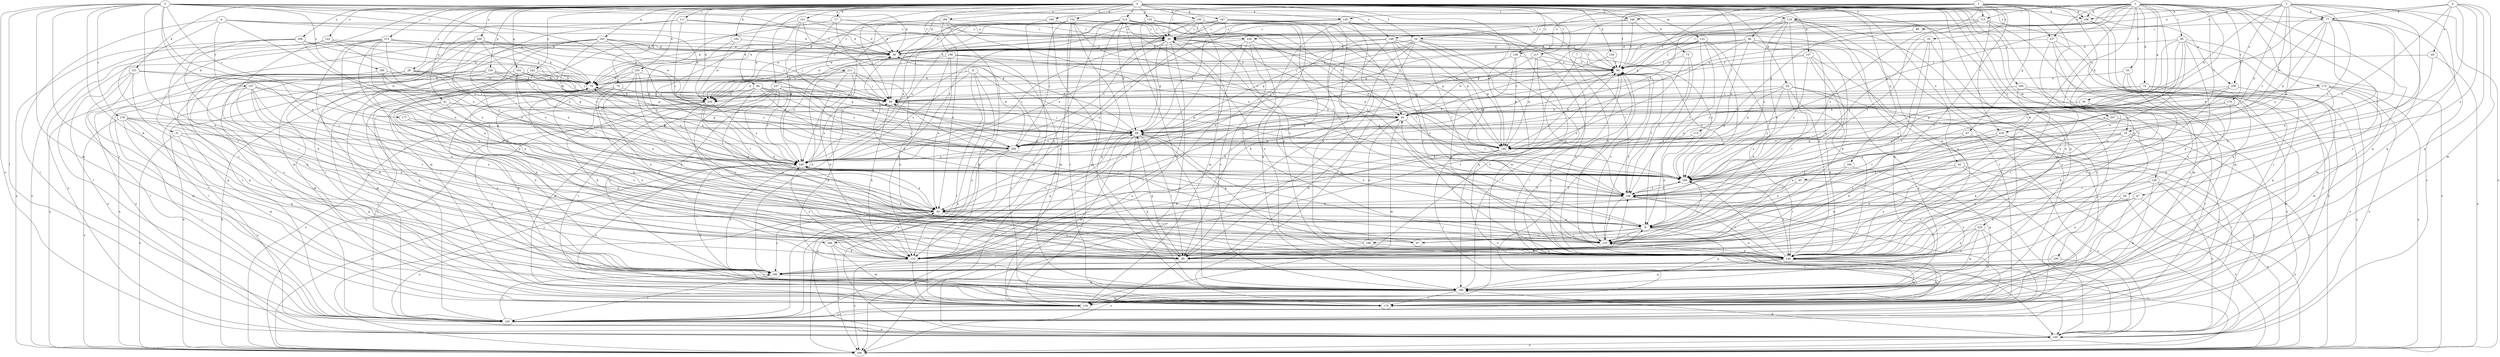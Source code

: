 strict digraph  {
0;
1;
2;
3;
4;
5;
6;
7;
8;
9;
17;
19;
20;
28;
29;
30;
31;
35;
40;
41;
42;
45;
47;
49;
50;
54;
55;
59;
60;
65;
67;
69;
70;
73;
74;
77;
79;
85;
88;
89;
94;
96;
97;
99;
100;
101;
106;
108;
110;
111;
113;
115;
119;
120;
125;
128;
129;
130;
132;
136;
140;
142;
145;
148;
149;
151;
153;
154;
157;
160;
162;
163;
164;
167;
169;
175;
176;
177;
178;
179;
184;
185;
186;
188;
189;
190;
195;
196;
197;
199;
200;
205;
206;
207;
209;
211;
213;
214;
217;
218;
219;
225;
230;
235;
237;
238;
239;
240;
242;
246;
249;
257;
259;
0 -> 17  [label=b];
0 -> 28  [label=c];
0 -> 31  [label=d];
0 -> 35  [label=d];
0 -> 41  [label=e];
0 -> 42  [label=e];
0 -> 54  [label=f];
0 -> 70  [label=h];
0 -> 73  [label=h];
0 -> 94  [label=j];
0 -> 100  [label=k];
0 -> 101  [label=k];
0 -> 106  [label=k];
0 -> 108  [label=k];
0 -> 111  [label=l];
0 -> 113  [label=l];
0 -> 115  [label=l];
0 -> 125  [label=m];
0 -> 128  [label=m];
0 -> 129  [label=m];
0 -> 130  [label=n];
0 -> 132  [label=n];
0 -> 136  [label=n];
0 -> 142  [label=o];
0 -> 145  [label=o];
0 -> 151  [label=p];
0 -> 153  [label=p];
0 -> 154  [label=p];
0 -> 157  [label=p];
0 -> 160  [label=p];
0 -> 162  [label=q];
0 -> 163  [label=q];
0 -> 164  [label=q];
0 -> 167  [label=q];
0 -> 169  [label=q];
0 -> 184  [label=s];
0 -> 190  [label=t];
0 -> 195  [label=t];
0 -> 196  [label=t];
0 -> 200  [label=u];
0 -> 205  [label=u];
0 -> 206  [label=u];
0 -> 211  [label=v];
0 -> 213  [label=v];
0 -> 214  [label=v];
0 -> 217  [label=v];
0 -> 218  [label=v];
0 -> 225  [label=w];
0 -> 230  [label=w];
0 -> 235  [label=x];
0 -> 237  [label=x];
0 -> 242  [label=y];
0 -> 246  [label=y];
0 -> 257  [label=z];
1 -> 9  [label=a];
1 -> 54  [label=f];
1 -> 55  [label=f];
1 -> 59  [label=f];
1 -> 60  [label=f];
1 -> 65  [label=g];
1 -> 74  [label=h];
1 -> 85  [label=i];
1 -> 88  [label=i];
1 -> 89  [label=i];
1 -> 108  [label=k];
1 -> 115  [label=l];
1 -> 119  [label=l];
1 -> 160  [label=p];
1 -> 169  [label=q];
1 -> 175  [label=r];
1 -> 176  [label=r];
1 -> 207  [label=u];
1 -> 218  [label=v];
1 -> 246  [label=y];
1 -> 249  [label=y];
1 -> 257  [label=z];
2 -> 19  [label=b];
2 -> 29  [label=c];
2 -> 30  [label=c];
2 -> 40  [label=d];
2 -> 60  [label=f];
2 -> 67  [label=g];
2 -> 69  [label=g];
2 -> 77  [label=h];
2 -> 96  [label=j];
2 -> 108  [label=k];
2 -> 136  [label=n];
2 -> 140  [label=n];
2 -> 145  [label=o];
2 -> 160  [label=p];
2 -> 219  [label=v];
2 -> 238  [label=x];
2 -> 259  [label=z];
3 -> 19  [label=b];
3 -> 20  [label=b];
3 -> 45  [label=e];
3 -> 77  [label=h];
3 -> 97  [label=j];
3 -> 108  [label=k];
3 -> 148  [label=o];
3 -> 160  [label=p];
3 -> 169  [label=q];
3 -> 209  [label=u];
3 -> 238  [label=x];
3 -> 239  [label=x];
3 -> 249  [label=y];
4 -> 20  [label=b];
4 -> 47  [label=e];
4 -> 49  [label=e];
4 -> 77  [label=h];
4 -> 97  [label=j];
4 -> 129  [label=m];
4 -> 169  [label=q];
4 -> 249  [label=y];
5 -> 20  [label=b];
5 -> 40  [label=d];
5 -> 50  [label=e];
5 -> 60  [label=f];
5 -> 79  [label=h];
5 -> 97  [label=j];
5 -> 110  [label=k];
5 -> 119  [label=l];
5 -> 120  [label=l];
5 -> 129  [label=m];
5 -> 148  [label=o];
5 -> 149  [label=o];
5 -> 177  [label=r];
5 -> 178  [label=r];
5 -> 179  [label=r];
5 -> 185  [label=s];
5 -> 186  [label=s];
6 -> 40  [label=d];
6 -> 50  [label=e];
6 -> 89  [label=i];
6 -> 120  [label=l];
6 -> 197  [label=t];
6 -> 230  [label=w];
6 -> 239  [label=x];
7 -> 60  [label=f];
7 -> 199  [label=t];
7 -> 249  [label=y];
8 -> 79  [label=h];
8 -> 110  [label=k];
8 -> 120  [label=l];
8 -> 149  [label=o];
8 -> 179  [label=r];
8 -> 240  [label=x];
9 -> 30  [label=c];
9 -> 97  [label=j];
9 -> 140  [label=n];
9 -> 169  [label=q];
9 -> 186  [label=s];
9 -> 188  [label=s];
9 -> 219  [label=v];
17 -> 30  [label=c];
17 -> 40  [label=d];
17 -> 99  [label=j];
17 -> 129  [label=m];
17 -> 240  [label=x];
19 -> 110  [label=k];
19 -> 149  [label=o];
19 -> 179  [label=r];
19 -> 199  [label=t];
19 -> 219  [label=v];
19 -> 259  [label=z];
20 -> 69  [label=g];
20 -> 129  [label=m];
20 -> 249  [label=y];
28 -> 79  [label=h];
28 -> 99  [label=j];
28 -> 149  [label=o];
28 -> 189  [label=s];
28 -> 209  [label=u];
28 -> 259  [label=z];
29 -> 40  [label=d];
29 -> 140  [label=n];
29 -> 199  [label=t];
29 -> 219  [label=v];
29 -> 249  [label=y];
30 -> 40  [label=d];
30 -> 69  [label=g];
30 -> 149  [label=o];
30 -> 160  [label=p];
30 -> 209  [label=u];
30 -> 219  [label=v];
30 -> 230  [label=w];
30 -> 240  [label=x];
31 -> 149  [label=o];
31 -> 169  [label=q];
31 -> 209  [label=u];
31 -> 259  [label=z];
35 -> 9  [label=a];
35 -> 69  [label=g];
35 -> 99  [label=j];
35 -> 140  [label=n];
35 -> 160  [label=p];
35 -> 169  [label=q];
35 -> 209  [label=u];
35 -> 249  [label=y];
40 -> 60  [label=f];
40 -> 240  [label=x];
41 -> 20  [label=b];
41 -> 69  [label=g];
41 -> 120  [label=l];
41 -> 140  [label=n];
41 -> 189  [label=s];
42 -> 110  [label=k];
42 -> 140  [label=n];
42 -> 149  [label=o];
42 -> 179  [label=r];
42 -> 249  [label=y];
45 -> 50  [label=e];
45 -> 189  [label=s];
45 -> 199  [label=t];
47 -> 50  [label=e];
47 -> 89  [label=i];
47 -> 179  [label=r];
47 -> 209  [label=u];
47 -> 219  [label=v];
49 -> 9  [label=a];
49 -> 60  [label=f];
49 -> 209  [label=u];
50 -> 9  [label=a];
50 -> 89  [label=i];
50 -> 149  [label=o];
50 -> 189  [label=s];
54 -> 40  [label=d];
54 -> 50  [label=e];
54 -> 60  [label=f];
54 -> 69  [label=g];
54 -> 99  [label=j];
54 -> 110  [label=k];
54 -> 120  [label=l];
54 -> 169  [label=q];
54 -> 179  [label=r];
54 -> 199  [label=t];
55 -> 79  [label=h];
55 -> 169  [label=q];
55 -> 179  [label=r];
55 -> 189  [label=s];
59 -> 50  [label=e];
59 -> 140  [label=n];
59 -> 209  [label=u];
60 -> 79  [label=h];
60 -> 160  [label=p];
60 -> 219  [label=v];
65 -> 20  [label=b];
65 -> 110  [label=k];
67 -> 110  [label=k];
67 -> 120  [label=l];
67 -> 160  [label=p];
69 -> 40  [label=d];
69 -> 89  [label=i];
69 -> 99  [label=j];
69 -> 129  [label=m];
69 -> 160  [label=p];
69 -> 169  [label=q];
69 -> 219  [label=v];
69 -> 240  [label=x];
69 -> 259  [label=z];
70 -> 50  [label=e];
70 -> 69  [label=g];
70 -> 140  [label=n];
70 -> 169  [label=q];
70 -> 230  [label=w];
73 -> 9  [label=a];
73 -> 50  [label=e];
73 -> 60  [label=f];
73 -> 199  [label=t];
74 -> 89  [label=i];
74 -> 99  [label=j];
74 -> 120  [label=l];
74 -> 209  [label=u];
77 -> 9  [label=a];
77 -> 30  [label=c];
77 -> 149  [label=o];
77 -> 160  [label=p];
77 -> 189  [label=s];
77 -> 199  [label=t];
77 -> 249  [label=y];
77 -> 259  [label=z];
79 -> 99  [label=j];
79 -> 120  [label=l];
79 -> 209  [label=u];
79 -> 240  [label=x];
79 -> 259  [label=z];
85 -> 40  [label=d];
85 -> 50  [label=e];
85 -> 129  [label=m];
85 -> 140  [label=n];
85 -> 199  [label=t];
85 -> 209  [label=u];
85 -> 249  [label=y];
85 -> 259  [label=z];
88 -> 230  [label=w];
89 -> 20  [label=b];
89 -> 60  [label=f];
89 -> 69  [label=g];
89 -> 199  [label=t];
89 -> 209  [label=u];
94 -> 20  [label=b];
94 -> 89  [label=i];
94 -> 99  [label=j];
94 -> 140  [label=n];
94 -> 230  [label=w];
94 -> 249  [label=y];
94 -> 259  [label=z];
96 -> 9  [label=a];
96 -> 40  [label=d];
96 -> 79  [label=h];
96 -> 110  [label=k];
96 -> 140  [label=n];
96 -> 160  [label=p];
96 -> 259  [label=z];
97 -> 40  [label=d];
97 -> 79  [label=h];
99 -> 20  [label=b];
99 -> 60  [label=f];
99 -> 79  [label=h];
99 -> 110  [label=k];
99 -> 240  [label=x];
99 -> 249  [label=y];
100 -> 40  [label=d];
100 -> 230  [label=w];
100 -> 249  [label=y];
101 -> 79  [label=h];
101 -> 120  [label=l];
101 -> 149  [label=o];
101 -> 169  [label=q];
101 -> 179  [label=r];
101 -> 230  [label=w];
106 -> 20  [label=b];
106 -> 60  [label=f];
108 -> 60  [label=f];
108 -> 169  [label=q];
108 -> 179  [label=r];
110 -> 60  [label=f];
110 -> 69  [label=g];
110 -> 79  [label=h];
110 -> 129  [label=m];
110 -> 209  [label=u];
110 -> 240  [label=x];
111 -> 30  [label=c];
111 -> 40  [label=d];
111 -> 50  [label=e];
111 -> 129  [label=m];
111 -> 259  [label=z];
113 -> 9  [label=a];
113 -> 160  [label=p];
115 -> 30  [label=c];
115 -> 60  [label=f];
115 -> 129  [label=m];
115 -> 140  [label=n];
115 -> 179  [label=r];
115 -> 199  [label=t];
115 -> 249  [label=y];
119 -> 30  [label=c];
119 -> 50  [label=e];
119 -> 69  [label=g];
119 -> 79  [label=h];
119 -> 120  [label=l];
119 -> 140  [label=n];
119 -> 149  [label=o];
119 -> 169  [label=q];
119 -> 179  [label=r];
119 -> 249  [label=y];
120 -> 149  [label=o];
120 -> 189  [label=s];
125 -> 9  [label=a];
125 -> 40  [label=d];
125 -> 60  [label=f];
125 -> 99  [label=j];
125 -> 140  [label=n];
125 -> 199  [label=t];
125 -> 249  [label=y];
128 -> 129  [label=m];
128 -> 140  [label=n];
128 -> 149  [label=o];
128 -> 199  [label=t];
128 -> 209  [label=u];
129 -> 60  [label=f];
129 -> 120  [label=l];
129 -> 140  [label=n];
130 -> 20  [label=b];
130 -> 30  [label=c];
130 -> 50  [label=e];
130 -> 79  [label=h];
130 -> 129  [label=m];
130 -> 140  [label=n];
130 -> 240  [label=x];
132 -> 30  [label=c];
132 -> 60  [label=f];
132 -> 99  [label=j];
132 -> 129  [label=m];
132 -> 160  [label=p];
132 -> 169  [label=q];
132 -> 179  [label=r];
132 -> 199  [label=t];
132 -> 230  [label=w];
132 -> 240  [label=x];
132 -> 259  [label=z];
136 -> 60  [label=f];
136 -> 110  [label=k];
136 -> 140  [label=n];
136 -> 160  [label=p];
140 -> 20  [label=b];
140 -> 79  [label=h];
140 -> 129  [label=m];
140 -> 169  [label=q];
140 -> 189  [label=s];
140 -> 199  [label=t];
140 -> 249  [label=y];
142 -> 40  [label=d];
142 -> 79  [label=h];
142 -> 110  [label=k];
142 -> 209  [label=u];
142 -> 259  [label=z];
145 -> 30  [label=c];
145 -> 89  [label=i];
145 -> 129  [label=m];
145 -> 140  [label=n];
145 -> 149  [label=o];
145 -> 230  [label=w];
145 -> 240  [label=x];
145 -> 259  [label=z];
148 -> 40  [label=d];
148 -> 50  [label=e];
148 -> 89  [label=i];
148 -> 160  [label=p];
148 -> 199  [label=t];
148 -> 219  [label=v];
148 -> 249  [label=y];
149 -> 169  [label=q];
149 -> 199  [label=t];
149 -> 209  [label=u];
151 -> 30  [label=c];
151 -> 40  [label=d];
151 -> 69  [label=g];
151 -> 110  [label=k];
151 -> 160  [label=p];
151 -> 240  [label=x];
153 -> 20  [label=b];
153 -> 30  [label=c];
153 -> 160  [label=p];
153 -> 209  [label=u];
153 -> 240  [label=x];
154 -> 69  [label=g];
154 -> 79  [label=h];
154 -> 120  [label=l];
154 -> 129  [label=m];
154 -> 209  [label=u];
154 -> 230  [label=w];
154 -> 240  [label=x];
157 -> 60  [label=f];
157 -> 140  [label=n];
157 -> 169  [label=q];
157 -> 219  [label=v];
157 -> 230  [label=w];
157 -> 249  [label=y];
160 -> 30  [label=c];
160 -> 110  [label=k];
160 -> 149  [label=o];
160 -> 179  [label=r];
162 -> 20  [label=b];
162 -> 69  [label=g];
162 -> 79  [label=h];
162 -> 89  [label=i];
162 -> 99  [label=j];
162 -> 189  [label=s];
162 -> 199  [label=t];
162 -> 240  [label=x];
163 -> 40  [label=d];
163 -> 60  [label=f];
163 -> 89  [label=i];
163 -> 99  [label=j];
163 -> 120  [label=l];
163 -> 140  [label=n];
163 -> 179  [label=r];
163 -> 240  [label=x];
163 -> 259  [label=z];
164 -> 89  [label=i];
164 -> 169  [label=q];
164 -> 249  [label=y];
167 -> 9  [label=a];
167 -> 30  [label=c];
167 -> 69  [label=g];
167 -> 79  [label=h];
167 -> 99  [label=j];
167 -> 140  [label=n];
167 -> 169  [label=q];
167 -> 219  [label=v];
167 -> 230  [label=w];
169 -> 30  [label=c];
169 -> 60  [label=f];
169 -> 129  [label=m];
169 -> 179  [label=r];
175 -> 20  [label=b];
175 -> 99  [label=j];
175 -> 129  [label=m];
175 -> 140  [label=n];
175 -> 149  [label=o];
175 -> 209  [label=u];
175 -> 259  [label=z];
176 -> 20  [label=b];
176 -> 69  [label=g];
176 -> 129  [label=m];
176 -> 219  [label=v];
177 -> 69  [label=g];
177 -> 140  [label=n];
177 -> 219  [label=v];
178 -> 9  [label=a];
178 -> 50  [label=e];
178 -> 69  [label=g];
178 -> 120  [label=l];
178 -> 129  [label=m];
178 -> 169  [label=q];
178 -> 209  [label=u];
179 -> 60  [label=f];
179 -> 240  [label=x];
184 -> 30  [label=c];
184 -> 50  [label=e];
184 -> 99  [label=j];
184 -> 149  [label=o];
184 -> 240  [label=x];
184 -> 249  [label=y];
185 -> 79  [label=h];
185 -> 99  [label=j];
185 -> 169  [label=q];
185 -> 240  [label=x];
186 -> 50  [label=e];
186 -> 110  [label=k];
186 -> 129  [label=m];
186 -> 209  [label=u];
188 -> 20  [label=b];
188 -> 69  [label=g];
188 -> 89  [label=i];
188 -> 140  [label=n];
189 -> 9  [label=a];
189 -> 40  [label=d];
189 -> 79  [label=h];
189 -> 120  [label=l];
189 -> 169  [label=q];
190 -> 149  [label=o];
190 -> 189  [label=s];
195 -> 30  [label=c];
195 -> 40  [label=d];
195 -> 89  [label=i];
195 -> 129  [label=m];
196 -> 50  [label=e];
196 -> 60  [label=f];
196 -> 110  [label=k];
196 -> 160  [label=p];
196 -> 169  [label=q];
196 -> 230  [label=w];
197 -> 9  [label=a];
197 -> 50  [label=e];
197 -> 89  [label=i];
197 -> 99  [label=j];
197 -> 110  [label=k];
197 -> 129  [label=m];
197 -> 219  [label=v];
199 -> 50  [label=e];
199 -> 60  [label=f];
199 -> 179  [label=r];
199 -> 219  [label=v];
199 -> 240  [label=x];
199 -> 249  [label=y];
200 -> 40  [label=d];
200 -> 79  [label=h];
200 -> 120  [label=l];
200 -> 169  [label=q];
200 -> 179  [label=r];
200 -> 240  [label=x];
200 -> 249  [label=y];
205 -> 99  [label=j];
205 -> 120  [label=l];
205 -> 140  [label=n];
205 -> 149  [label=o];
206 -> 40  [label=d];
206 -> 79  [label=h];
206 -> 89  [label=i];
206 -> 189  [label=s];
206 -> 209  [label=u];
206 -> 249  [label=y];
207 -> 69  [label=g];
207 -> 89  [label=i];
207 -> 120  [label=l];
209 -> 79  [label=h];
209 -> 99  [label=j];
209 -> 219  [label=v];
209 -> 240  [label=x];
211 -> 79  [label=h];
211 -> 99  [label=j];
211 -> 110  [label=k];
211 -> 140  [label=n];
211 -> 169  [label=q];
211 -> 230  [label=w];
213 -> 9  [label=a];
213 -> 40  [label=d];
213 -> 50  [label=e];
213 -> 79  [label=h];
213 -> 89  [label=i];
213 -> 99  [label=j];
213 -> 120  [label=l];
213 -> 149  [label=o];
213 -> 219  [label=v];
213 -> 230  [label=w];
213 -> 240  [label=x];
214 -> 30  [label=c];
214 -> 60  [label=f];
214 -> 69  [label=g];
214 -> 79  [label=h];
214 -> 110  [label=k];
214 -> 129  [label=m];
214 -> 169  [label=q];
214 -> 199  [label=t];
214 -> 219  [label=v];
214 -> 240  [label=x];
217 -> 20  [label=b];
217 -> 60  [label=f];
217 -> 110  [label=k];
217 -> 140  [label=n];
217 -> 160  [label=p];
218 -> 9  [label=a];
218 -> 149  [label=o];
218 -> 160  [label=p];
218 -> 219  [label=v];
219 -> 60  [label=f];
219 -> 99  [label=j];
219 -> 140  [label=n];
219 -> 240  [label=x];
219 -> 249  [label=y];
225 -> 120  [label=l];
225 -> 129  [label=m];
225 -> 140  [label=n];
225 -> 169  [label=q];
225 -> 189  [label=s];
225 -> 219  [label=v];
230 -> 50  [label=e];
230 -> 110  [label=k];
230 -> 179  [label=r];
230 -> 199  [label=t];
230 -> 209  [label=u];
230 -> 219  [label=v];
230 -> 240  [label=x];
235 -> 50  [label=e];
235 -> 79  [label=h];
235 -> 120  [label=l];
235 -> 140  [label=n];
235 -> 249  [label=y];
235 -> 259  [label=z];
237 -> 9  [label=a];
237 -> 99  [label=j];
237 -> 129  [label=m];
237 -> 160  [label=p];
237 -> 179  [label=r];
237 -> 189  [label=s];
237 -> 209  [label=u];
237 -> 240  [label=x];
237 -> 249  [label=y];
238 -> 99  [label=j];
238 -> 149  [label=o];
238 -> 219  [label=v];
238 -> 249  [label=y];
239 -> 40  [label=d];
239 -> 89  [label=i];
239 -> 120  [label=l];
239 -> 140  [label=n];
239 -> 189  [label=s];
239 -> 199  [label=t];
240 -> 30  [label=c];
240 -> 50  [label=e];
240 -> 79  [label=h];
240 -> 179  [label=r];
240 -> 189  [label=s];
240 -> 249  [label=y];
242 -> 69  [label=g];
242 -> 79  [label=h];
242 -> 129  [label=m];
242 -> 169  [label=q];
242 -> 189  [label=s];
246 -> 30  [label=c];
246 -> 60  [label=f];
246 -> 69  [label=g];
246 -> 140  [label=n];
249 -> 60  [label=f];
249 -> 140  [label=n];
249 -> 199  [label=t];
257 -> 40  [label=d];
257 -> 129  [label=m];
257 -> 140  [label=n];
257 -> 189  [label=s];
257 -> 209  [label=u];
259 -> 40  [label=d];
259 -> 60  [label=f];
259 -> 120  [label=l];
259 -> 209  [label=u];
259 -> 240  [label=x];
}
